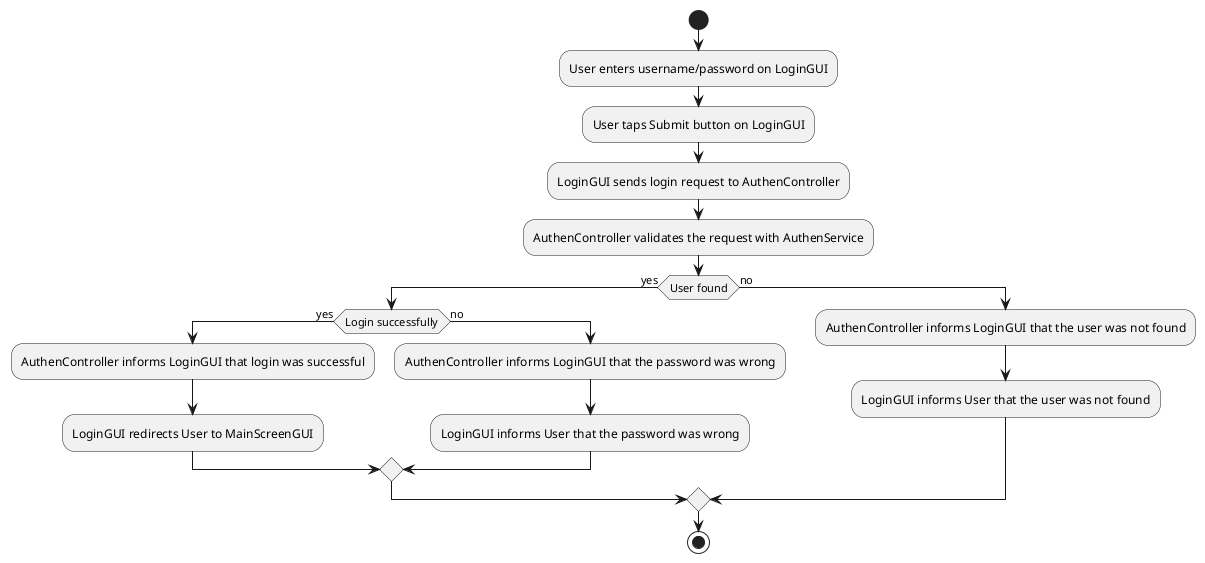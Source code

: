 @startuml

start

:User enters username/password on LoginGUI;

:User taps Submit button on LoginGUI;

:LoginGUI sends login request to AuthenController;

:AuthenController validates the request with AuthenService;

if (User found) then (yes)
   if (Login successfully) then (yes)
       :AuthenController informs LoginGUI that login was successful;
       :LoginGUI redirects User to MainScreenGUI;
   else (no)
       :AuthenController informs LoginGUI that the password was wrong;
       :LoginGUI informs User that the password was wrong;
   endif
else (no)
   :AuthenController informs LoginGUI that the user was not found;
   :LoginGUI informs User that the user was not found;
endif

stop

@enduml
